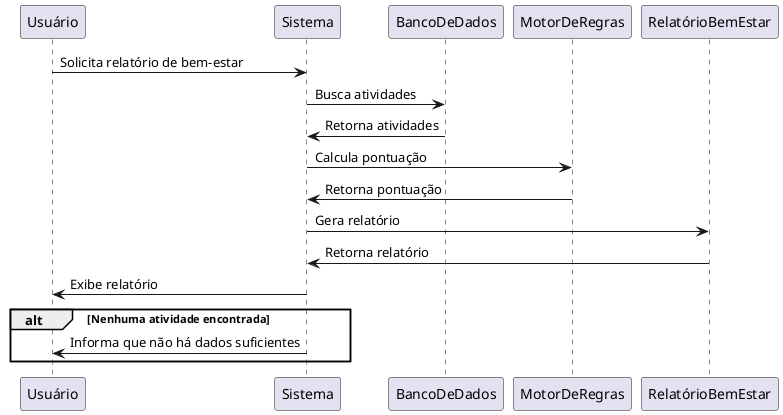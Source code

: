 @startuml
participant Usuário
participant Sistema
participant BancoDeDados
participant MotorDeRegras

Usuário -> Sistema: Solicita relatório de bem-estar
Sistema -> BancoDeDados: Busca atividades
BancoDeDados -> Sistema: Retorna atividades
Sistema -> MotorDeRegras: Calcula pontuação
MotorDeRegras -> Sistema: Retorna pontuação
Sistema -> RelatórioBemEstar: Gera relatório
RelatórioBemEstar -> Sistema: Retorna relatório
Sistema -> Usuário: Exibe relatório

alt Nenhuma atividade encontrada
    Sistema -> Usuário: Informa que não há dados suficientes
end
@enduml